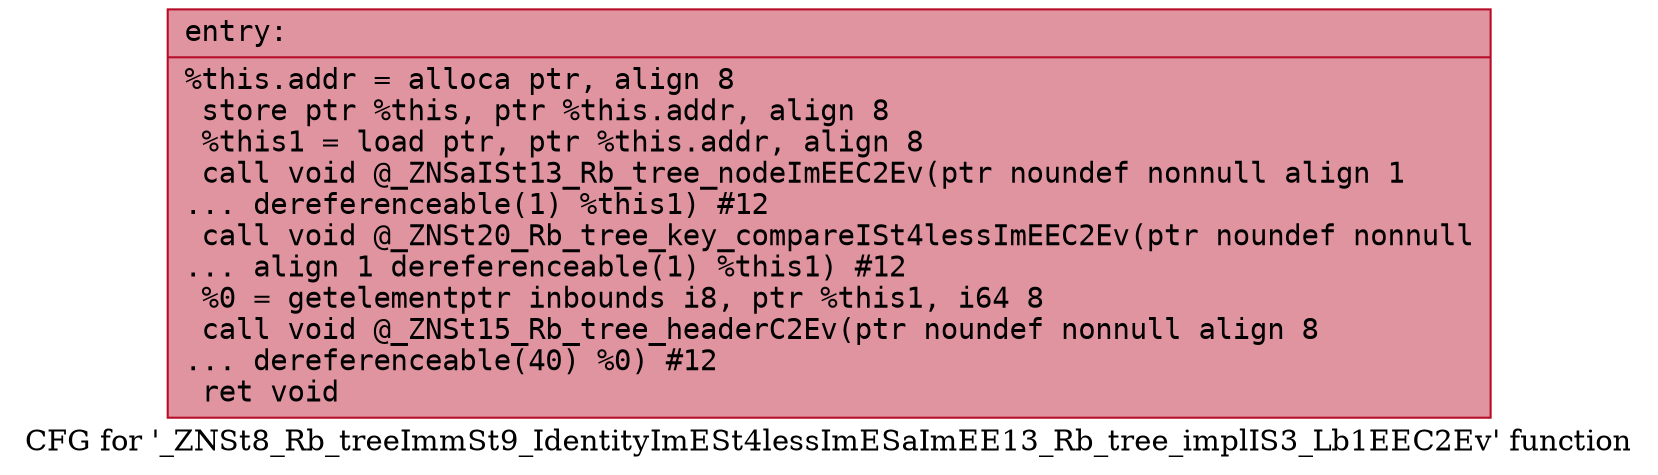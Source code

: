 digraph "CFG for '_ZNSt8_Rb_treeImmSt9_IdentityImESt4lessImESaImEE13_Rb_tree_implIS3_Lb1EEC2Ev' function" {
	label="CFG for '_ZNSt8_Rb_treeImmSt9_IdentityImESt4lessImESaImEE13_Rb_tree_implIS3_Lb1EEC2Ev' function";

	Node0x56346572fd00 [shape=record,color="#b70d28ff", style=filled, fillcolor="#b70d2870" fontname="Courier",label="{entry:\l|  %this.addr = alloca ptr, align 8\l  store ptr %this, ptr %this.addr, align 8\l  %this1 = load ptr, ptr %this.addr, align 8\l  call void @_ZNSaISt13_Rb_tree_nodeImEEC2Ev(ptr noundef nonnull align 1\l... dereferenceable(1) %this1) #12\l  call void @_ZNSt20_Rb_tree_key_compareISt4lessImEEC2Ev(ptr noundef nonnull\l... align 1 dereferenceable(1) %this1) #12\l  %0 = getelementptr inbounds i8, ptr %this1, i64 8\l  call void @_ZNSt15_Rb_tree_headerC2Ev(ptr noundef nonnull align 8\l... dereferenceable(40) %0) #12\l  ret void\l}"];
}
